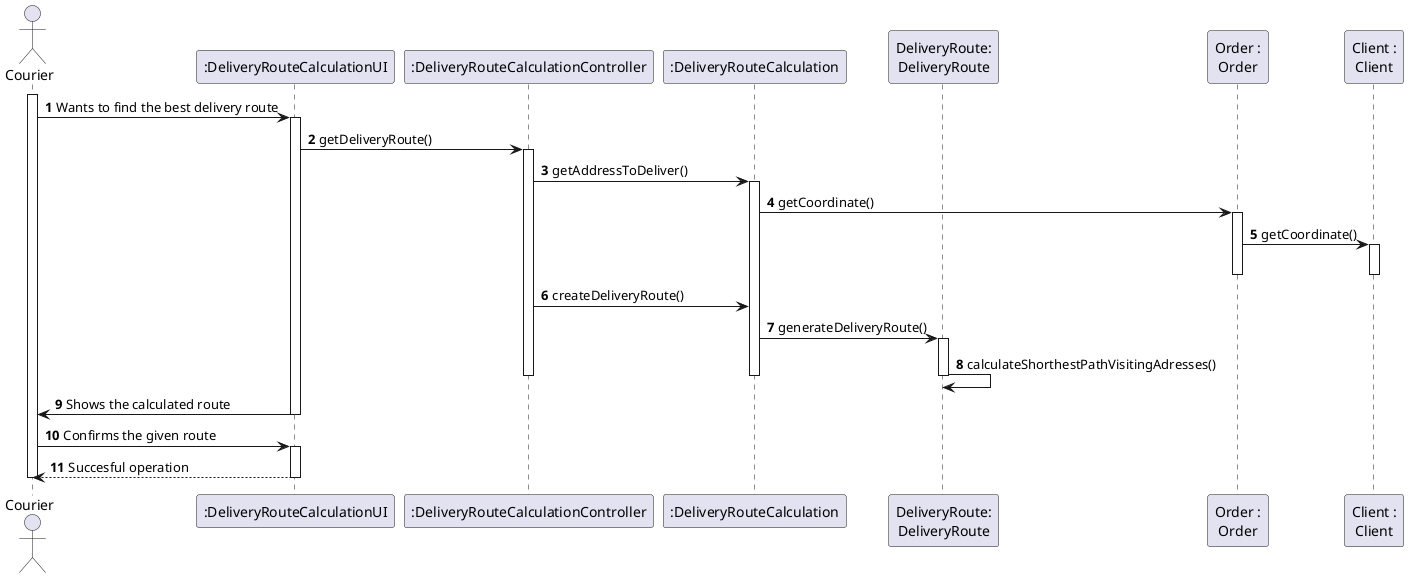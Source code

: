 @startuml
autonumber

actor "Courier" as COUR
participant ":DeliveryRouteCalculationUI" as UI
participant ":DeliveryRouteCalculationController" as CTRL
participant ":DeliveryRouteCalculation" as DRC
participant "DeliveryRoute:\nDeliveryRoute" as DeliveryRoute
participant "Order :\nOrder" as ORD
participant "Client :\nClient" as CLT

activate COUR
COUR -> UI : Wants to find the best delivery route
activate UI
UI -> CTRL : getDeliveryRoute()
activate CTRL
CTRL -> DRC : getAddressToDeliver()
activate DRC
DRC -> ORD : getCoordinate()
activate ORD
ORD -> CLT : getCoordinate()
activate CLT
deactivate CLT
deactivate ORD
CTRL -> DRC : createDeliveryRoute()
DRC -> DeliveryRoute : generateDeliveryRoute()
activate DeliveryRoute
DeliveryRoute -> DeliveryRoute : calculateShorthestPathVisitingAdresses()
deactivate DeliveryRoute
deactivate DRC
deactivate CTRL
UI -> COUR : Shows the calculated route
deactivate UI
COUR -> UI : Confirms the given route
activate UI
UI --> COUR : Succesful operation
deactivate UI
deactivate COUR
@enduml
@enduml
